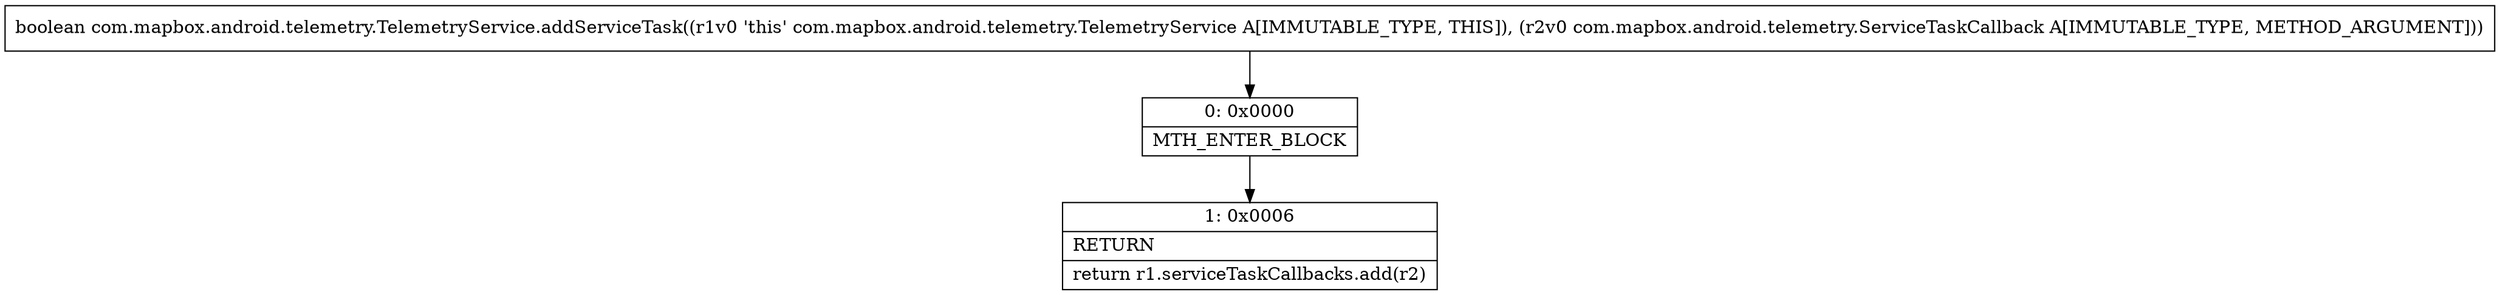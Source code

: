 digraph "CFG forcom.mapbox.android.telemetry.TelemetryService.addServiceTask(Lcom\/mapbox\/android\/telemetry\/ServiceTaskCallback;)Z" {
Node_0 [shape=record,label="{0\:\ 0x0000|MTH_ENTER_BLOCK\l}"];
Node_1 [shape=record,label="{1\:\ 0x0006|RETURN\l|return r1.serviceTaskCallbacks.add(r2)\l}"];
MethodNode[shape=record,label="{boolean com.mapbox.android.telemetry.TelemetryService.addServiceTask((r1v0 'this' com.mapbox.android.telemetry.TelemetryService A[IMMUTABLE_TYPE, THIS]), (r2v0 com.mapbox.android.telemetry.ServiceTaskCallback A[IMMUTABLE_TYPE, METHOD_ARGUMENT])) }"];
MethodNode -> Node_0;
Node_0 -> Node_1;
}

